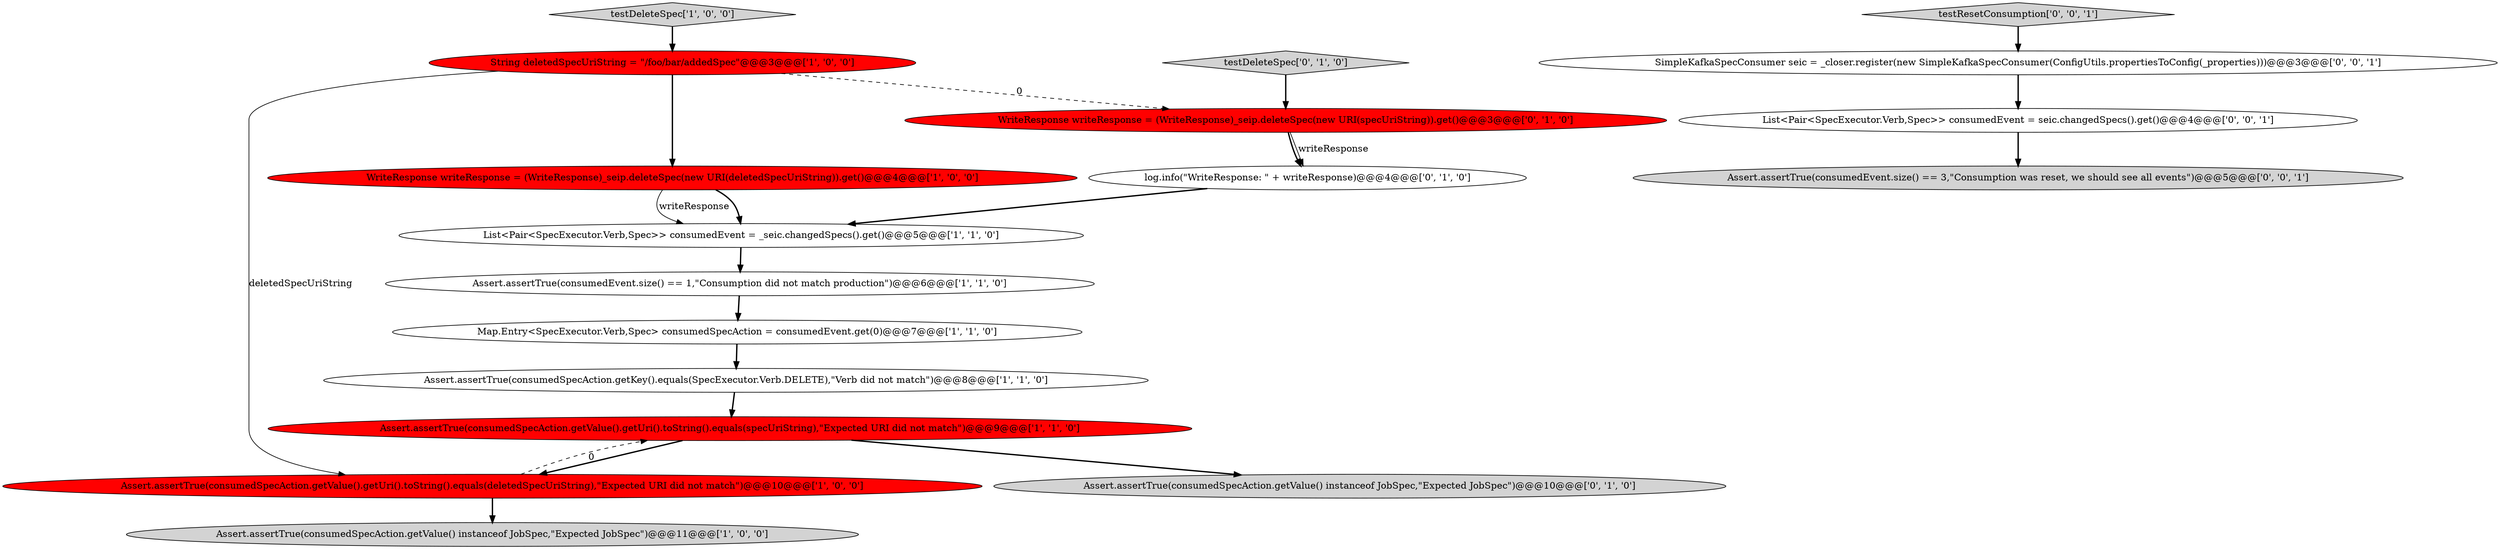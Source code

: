 digraph {
12 [style = filled, label = "WriteResponse writeResponse = (WriteResponse)_seip.deleteSpec(new URI(specUriString)).get()@@@3@@@['0', '1', '0']", fillcolor = red, shape = ellipse image = "AAA1AAABBB2BBB"];
7 [style = filled, label = "Assert.assertTrue(consumedSpecAction.getValue().getUri().toString().equals(deletedSpecUriString),\"Expected URI did not match\")@@@10@@@['1', '0', '0']", fillcolor = red, shape = ellipse image = "AAA1AAABBB1BBB"];
10 [style = filled, label = "testDeleteSpec['0', '1', '0']", fillcolor = lightgray, shape = diamond image = "AAA0AAABBB2BBB"];
14 [style = filled, label = "SimpleKafkaSpecConsumer seic = _closer.register(new SimpleKafkaSpecConsumer(ConfigUtils.propertiesToConfig(_properties)))@@@3@@@['0', '0', '1']", fillcolor = white, shape = ellipse image = "AAA0AAABBB3BBB"];
8 [style = filled, label = "Assert.assertTrue(consumedSpecAction.getValue() instanceof JobSpec,\"Expected JobSpec\")@@@11@@@['1', '0', '0']", fillcolor = lightgray, shape = ellipse image = "AAA0AAABBB1BBB"];
16 [style = filled, label = "testResetConsumption['0', '0', '1']", fillcolor = lightgray, shape = diamond image = "AAA0AAABBB3BBB"];
4 [style = filled, label = "String deletedSpecUriString = \"/foo/bar/addedSpec\"@@@3@@@['1', '0', '0']", fillcolor = red, shape = ellipse image = "AAA1AAABBB1BBB"];
17 [style = filled, label = "List<Pair<SpecExecutor.Verb,Spec>> consumedEvent = seic.changedSpecs().get()@@@4@@@['0', '0', '1']", fillcolor = white, shape = ellipse image = "AAA0AAABBB3BBB"];
11 [style = filled, label = "log.info(\"WriteResponse: \" + writeResponse)@@@4@@@['0', '1', '0']", fillcolor = white, shape = ellipse image = "AAA0AAABBB2BBB"];
2 [style = filled, label = "Assert.assertTrue(consumedEvent.size() == 1,\"Consumption did not match production\")@@@6@@@['1', '1', '0']", fillcolor = white, shape = ellipse image = "AAA0AAABBB1BBB"];
1 [style = filled, label = "Map.Entry<SpecExecutor.Verb,Spec> consumedSpecAction = consumedEvent.get(0)@@@7@@@['1', '1', '0']", fillcolor = white, shape = ellipse image = "AAA0AAABBB1BBB"];
3 [style = filled, label = "testDeleteSpec['1', '0', '0']", fillcolor = lightgray, shape = diamond image = "AAA0AAABBB1BBB"];
0 [style = filled, label = "WriteResponse writeResponse = (WriteResponse)_seip.deleteSpec(new URI(deletedSpecUriString)).get()@@@4@@@['1', '0', '0']", fillcolor = red, shape = ellipse image = "AAA1AAABBB1BBB"];
13 [style = filled, label = "Assert.assertTrue(consumedSpecAction.getValue() instanceof JobSpec,\"Expected JobSpec\")@@@10@@@['0', '1', '0']", fillcolor = lightgray, shape = ellipse image = "AAA0AAABBB2BBB"];
15 [style = filled, label = "Assert.assertTrue(consumedEvent.size() == 3,\"Consumption was reset, we should see all events\")@@@5@@@['0', '0', '1']", fillcolor = lightgray, shape = ellipse image = "AAA0AAABBB3BBB"];
6 [style = filled, label = "Assert.assertTrue(consumedSpecAction.getKey().equals(SpecExecutor.Verb.DELETE),\"Verb did not match\")@@@8@@@['1', '1', '0']", fillcolor = white, shape = ellipse image = "AAA0AAABBB1BBB"];
9 [style = filled, label = "Assert.assertTrue(consumedSpecAction.getValue().getUri().toString().equals(specUriString),\"Expected URI did not match\")@@@9@@@['1', '1', '0']", fillcolor = red, shape = ellipse image = "AAA1AAABBB1BBB"];
5 [style = filled, label = "List<Pair<SpecExecutor.Verb,Spec>> consumedEvent = _seic.changedSpecs().get()@@@5@@@['1', '1', '0']", fillcolor = white, shape = ellipse image = "AAA0AAABBB1BBB"];
2->1 [style = bold, label=""];
12->11 [style = bold, label=""];
14->17 [style = bold, label=""];
9->7 [style = bold, label=""];
7->8 [style = bold, label=""];
12->11 [style = solid, label="writeResponse"];
3->4 [style = bold, label=""];
4->12 [style = dashed, label="0"];
4->0 [style = bold, label=""];
11->5 [style = bold, label=""];
5->2 [style = bold, label=""];
1->6 [style = bold, label=""];
10->12 [style = bold, label=""];
7->9 [style = dashed, label="0"];
17->15 [style = bold, label=""];
4->7 [style = solid, label="deletedSpecUriString"];
16->14 [style = bold, label=""];
6->9 [style = bold, label=""];
0->5 [style = bold, label=""];
9->13 [style = bold, label=""];
0->5 [style = solid, label="writeResponse"];
}
